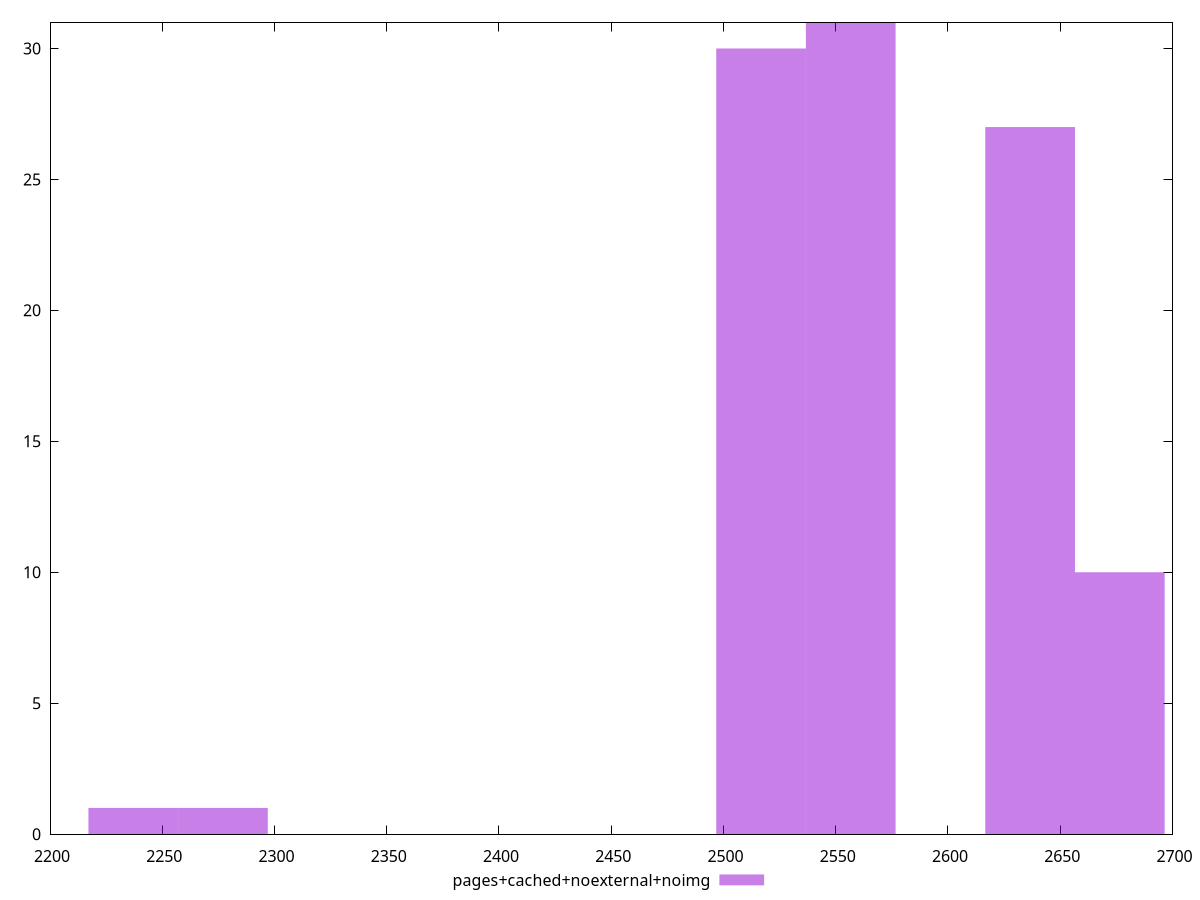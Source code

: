 $_pagesCachedNoexternalNoimg <<EOF
2556.6812204014354 31
2516.733076332663 30
2636.5775085389805 27
2676.525652607753 10
2277.0442119200284 1
2237.096067851256 1
EOF
set key outside below
set terminal pngcairo
set output "report_00005_2020-11-02T22-26-11.212Z/speed-index/pages+cached+noexternal+noimg//raw_hist.png"
set yrange [0:31]
set boxwidth 39.94814406877243
set style fill transparent solid 0.5 noborder
plot $_pagesCachedNoexternalNoimg title "pages+cached+noexternal+noimg" with boxes ,